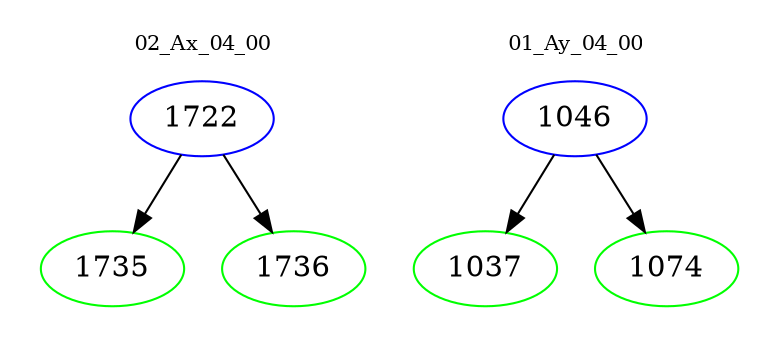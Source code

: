 digraph{
subgraph cluster_0 {
color = white
label = "02_Ax_04_00";
fontsize=10;
T0_1722 [label="1722", color="blue"]
T0_1722 -> T0_1735 [color="black"]
T0_1735 [label="1735", color="green"]
T0_1722 -> T0_1736 [color="black"]
T0_1736 [label="1736", color="green"]
}
subgraph cluster_1 {
color = white
label = "01_Ay_04_00";
fontsize=10;
T1_1046 [label="1046", color="blue"]
T1_1046 -> T1_1037 [color="black"]
T1_1037 [label="1037", color="green"]
T1_1046 -> T1_1074 [color="black"]
T1_1074 [label="1074", color="green"]
}
}
